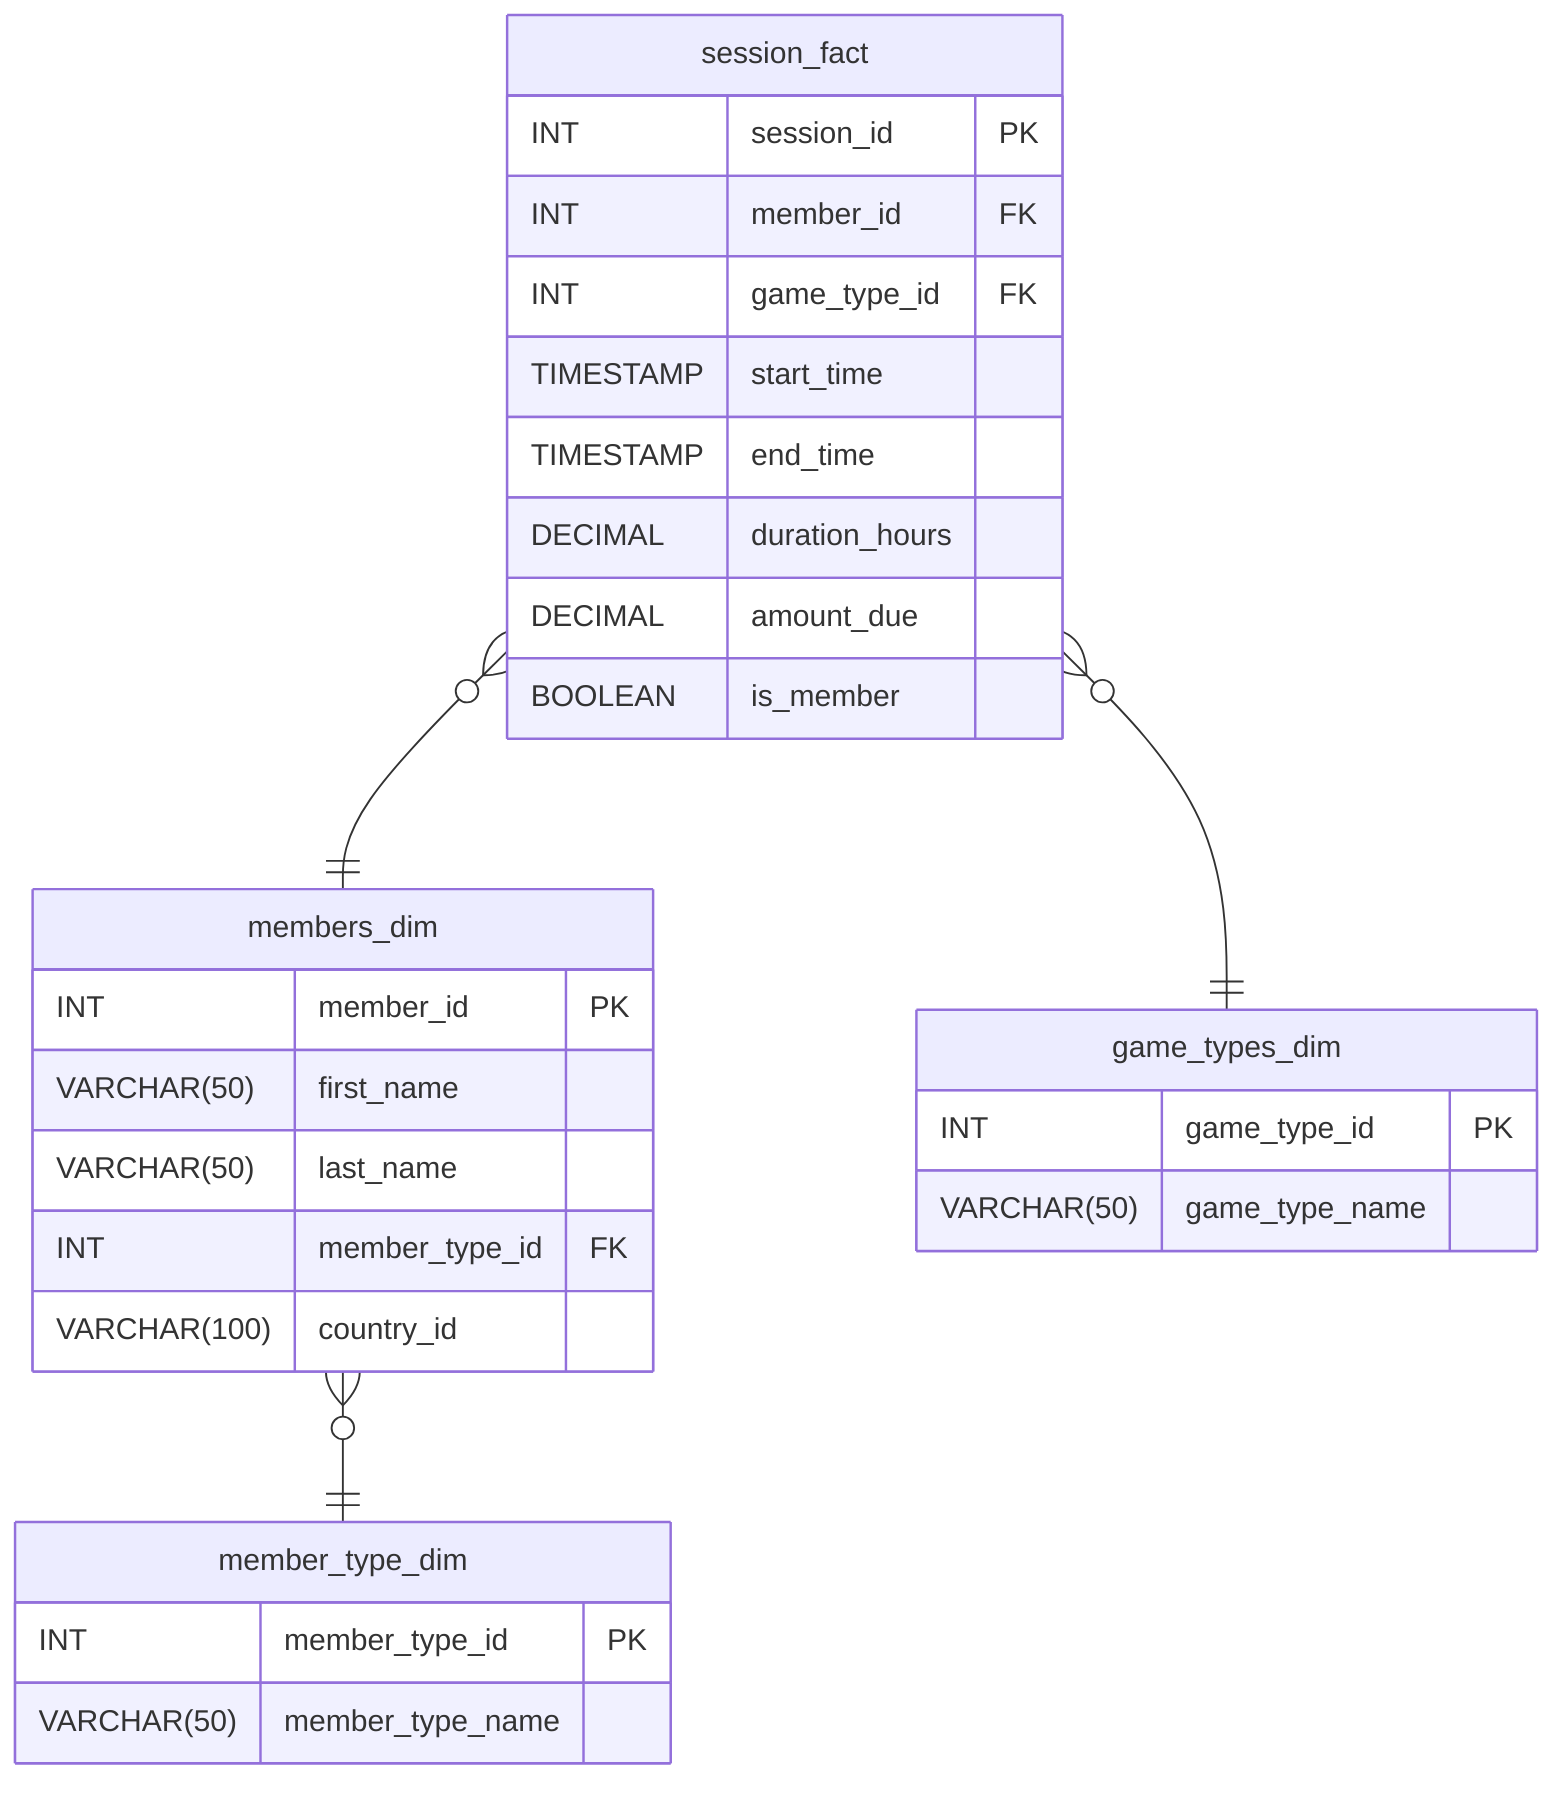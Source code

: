 erDiagram
    session_fact {
        INT session_id PK
        INT member_id FK
        INT game_type_id FK
        TIMESTAMP start_time
        TIMESTAMP end_time
        DECIMAL duration_hours
        DECIMAL amount_due
        BOOLEAN is_member
    }
    members_dim {
        INT member_id PK
        VARCHAR(50) first_name
        VARCHAR(50) last_name
        INT member_type_id FK
        VARCHAR(100) country_id
    }
    member_type_dim {
        INT member_type_id PK
        VARCHAR(50) member_type_name
    }
    game_types_dim {
        INT game_type_id PK
        VARCHAR(50) game_type_name
    }
    session_fact }o--|| members_dim : ""
    session_fact }o--|| game_types_dim : ""
    members_dim }o--|| member_type_dim : ""